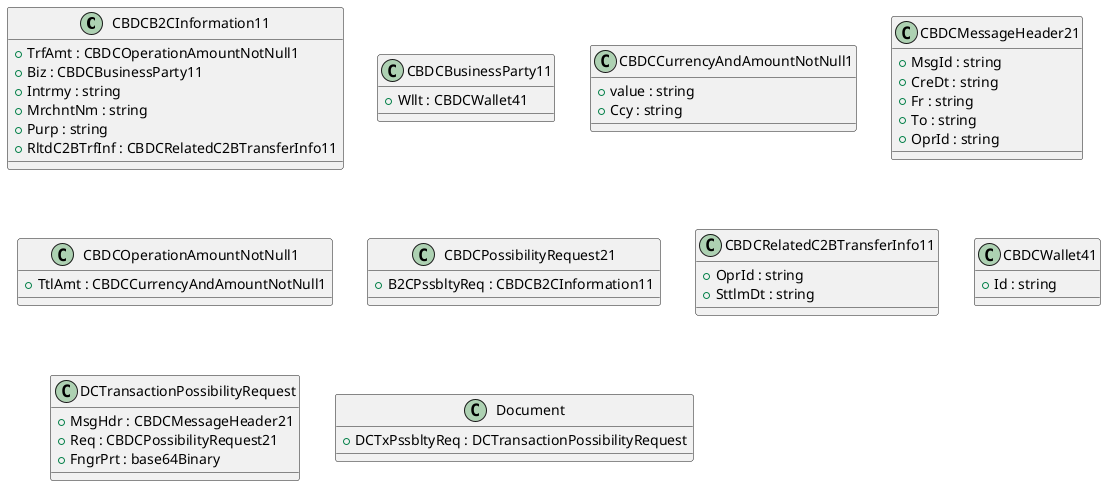 @startuml

class CBDCB2CInformation11 {
    +TrfAmt : CBDCOperationAmountNotNull1
    +Biz : CBDCBusinessParty11
    +Intrmy : string
    +MrchntNm : string
    +Purp : string
    +RltdC2BTrfInf : CBDCRelatedC2BTransferInfo11
}
class CBDCBusinessParty11 {
    +Wllt : CBDCWallet41
}
class CBDCCurrencyAndAmountNotNull1 {
    +value : string
    +Ccy : string
}
class CBDCMessageHeader21 {
    +MsgId : string
    +CreDt : string
    +Fr : string
    +To : string
    +OprId : string
}
class CBDCOperationAmountNotNull1 {
    +TtlAmt : CBDCCurrencyAndAmountNotNull1
}
class CBDCPossibilityRequest21 {
    +B2CPssbltyReq : CBDCB2CInformation11
}
class CBDCRelatedC2BTransferInfo11 {
    +OprId : string
    +SttlmDt : string
}
class CBDCWallet41 {
    +Id : string
}
class DCTransactionPossibilityRequest {
    +MsgHdr : CBDCMessageHeader21
    +Req : CBDCPossibilityRequest21
    +FngrPrt : base64Binary
}
class Document {
    +DCTxPssbltyReq : DCTransactionPossibilityRequest
}

@enduml
